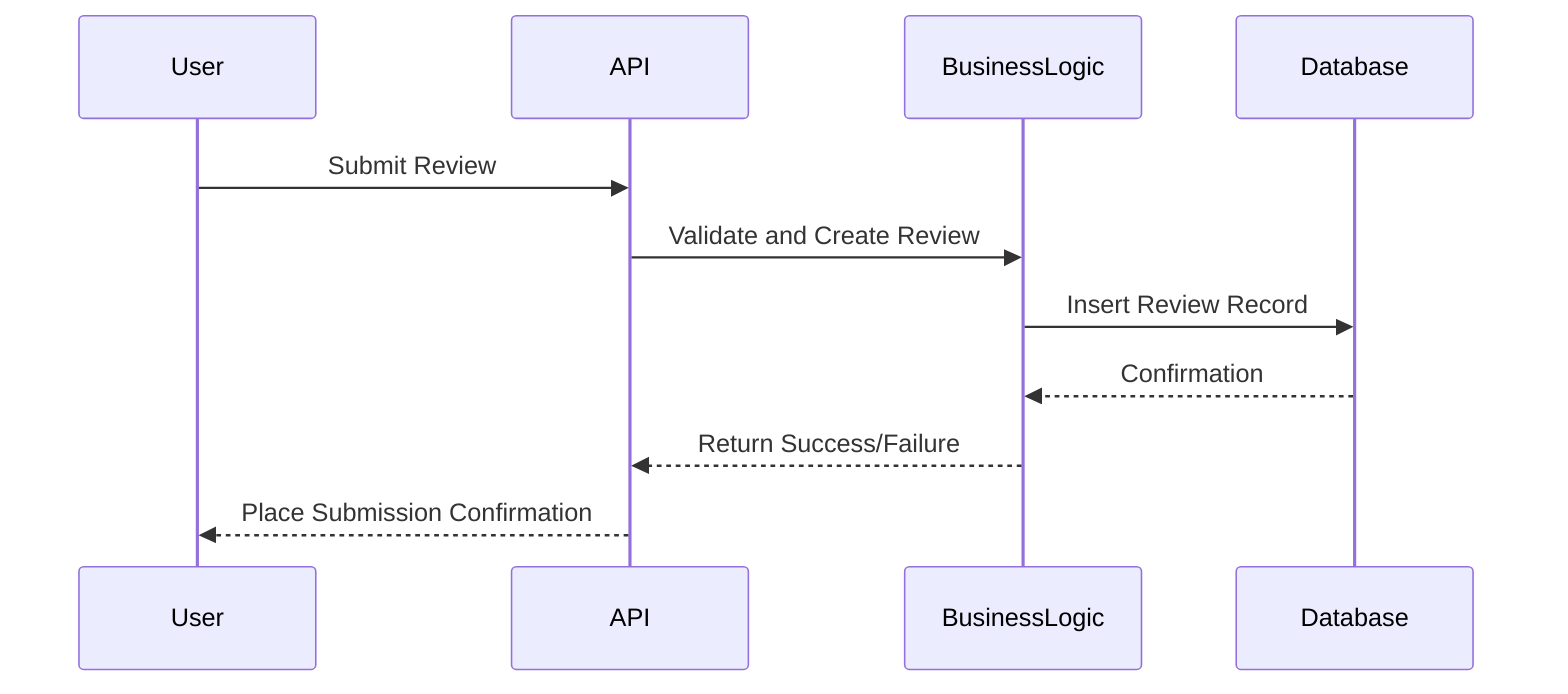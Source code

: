 sequenceDiagram
participant User
participant API
participant BusinessLogic
participant Database
User->>API: Submit Review
API->>BusinessLogic: Validate and Create Review
BusinessLogic->>Database: Insert Review Record
Database-->>BusinessLogic: Confirmation
BusinessLogic-->>API: Return Success/Failure
API-->>User: Place Submission Confirmation